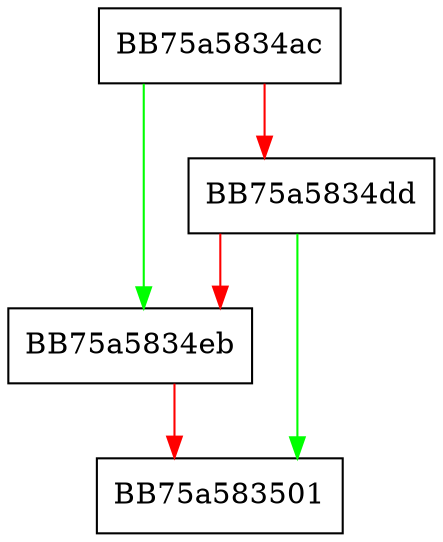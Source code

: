 digraph HUF_decompress4X1_usingDTable_internal {
  node [shape="box"];
  graph [splines=ortho];
  BB75a5834ac -> BB75a5834eb [color="green"];
  BB75a5834ac -> BB75a5834dd [color="red"];
  BB75a5834dd -> BB75a583501 [color="green"];
  BB75a5834dd -> BB75a5834eb [color="red"];
  BB75a5834eb -> BB75a583501 [color="red"];
}